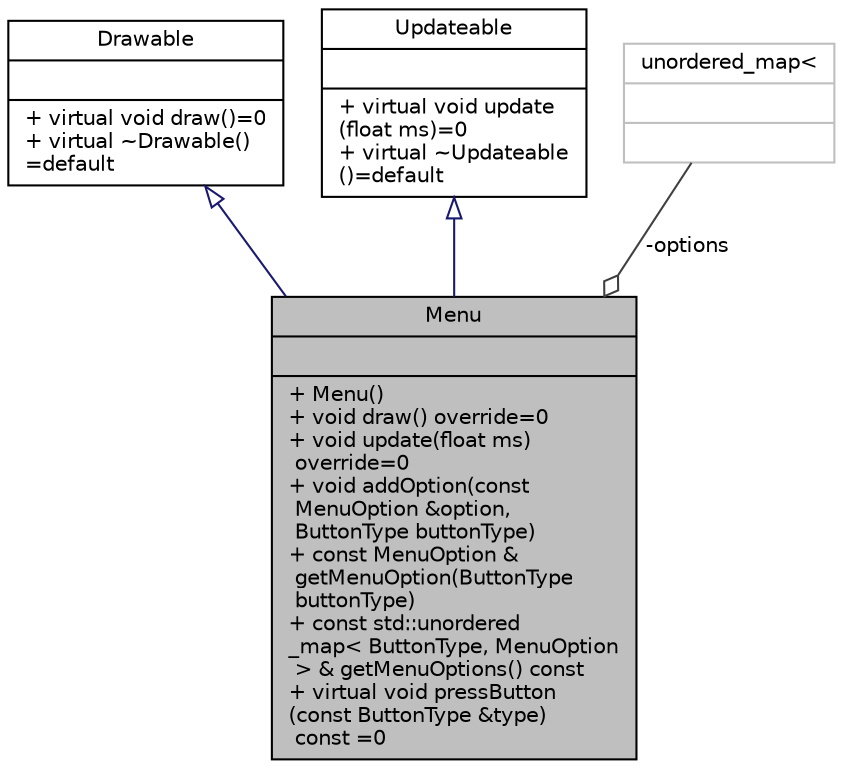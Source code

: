 digraph "Menu"
{
 // LATEX_PDF_SIZE
  bgcolor="transparent";
  edge [fontname="Helvetica",fontsize="10",labelfontname="Helvetica",labelfontsize="10"];
  node [fontname="Helvetica",fontsize="10",shape=record];
  Node1 [label="{Menu\n||+  Menu()\l+ void draw() override=0\l+ void update(float ms)\l override=0\l+ void addOption(const\l MenuOption &option,\l ButtonType buttonType)\l+ const MenuOption &\l getMenuOption(ButtonType\l buttonType)\l+ const std::unordered\l_map\< ButtonType, MenuOption\l \> & getMenuOptions() const\l+ virtual void pressButton\l(const ButtonType &type)\l const =0\l}",height=0.2,width=0.4,color="black", fillcolor="grey75", style="filled", fontcolor="black",tooltip=" "];
  Node2 -> Node1 [dir="back",color="midnightblue",fontsize="10",style="solid",arrowtail="onormal",fontname="Helvetica"];
  Node2 [label="{Drawable\n||+ virtual void draw()=0\l+ virtual ~Drawable()\l=default\l}",height=0.2,width=0.4,color="black",URL="$de/db8/classDrawable.html",tooltip=" "];
  Node3 -> Node1 [dir="back",color="midnightblue",fontsize="10",style="solid",arrowtail="onormal",fontname="Helvetica"];
  Node3 [label="{Updateable\n||+ virtual void update\l(float ms)=0\l+ virtual ~Updateable\l()=default\l}",height=0.2,width=0.4,color="black",URL="$d2/d7d/classUpdateable.html",tooltip=" "];
  Node4 -> Node1 [color="grey25",fontsize="10",style="solid",label=" -options" ,arrowhead="odiamond",fontname="Helvetica"];
  Node4 [label="{unordered_map\<\n||}",height=0.2,width=0.4,color="grey75",tooltip=" "];
}
